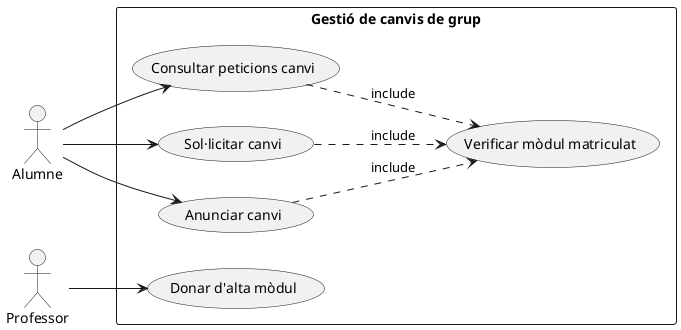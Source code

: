 @startuml 3
left to right direction

actor "Alumne" as alum
actor "Professor" as prof

rectangle "Gestió de canvis de grup" {
	usecase "Donar d'alta mòdul" as uc1
	usecase "Consultar peticions canvi" as uc2
	usecase "Sol·licitar canvi" as uc3
	usecase "Anunciar canvi" as uc4
	usecase "Verificar mòdul matriculat" as uc5
}

prof --> uc1
alum --> uc2
alum --> uc3
alum --> uc4
uc2 ..> uc5 : include
uc3 ..> uc5 : include
uc4 ..> uc5 : include




@enduml